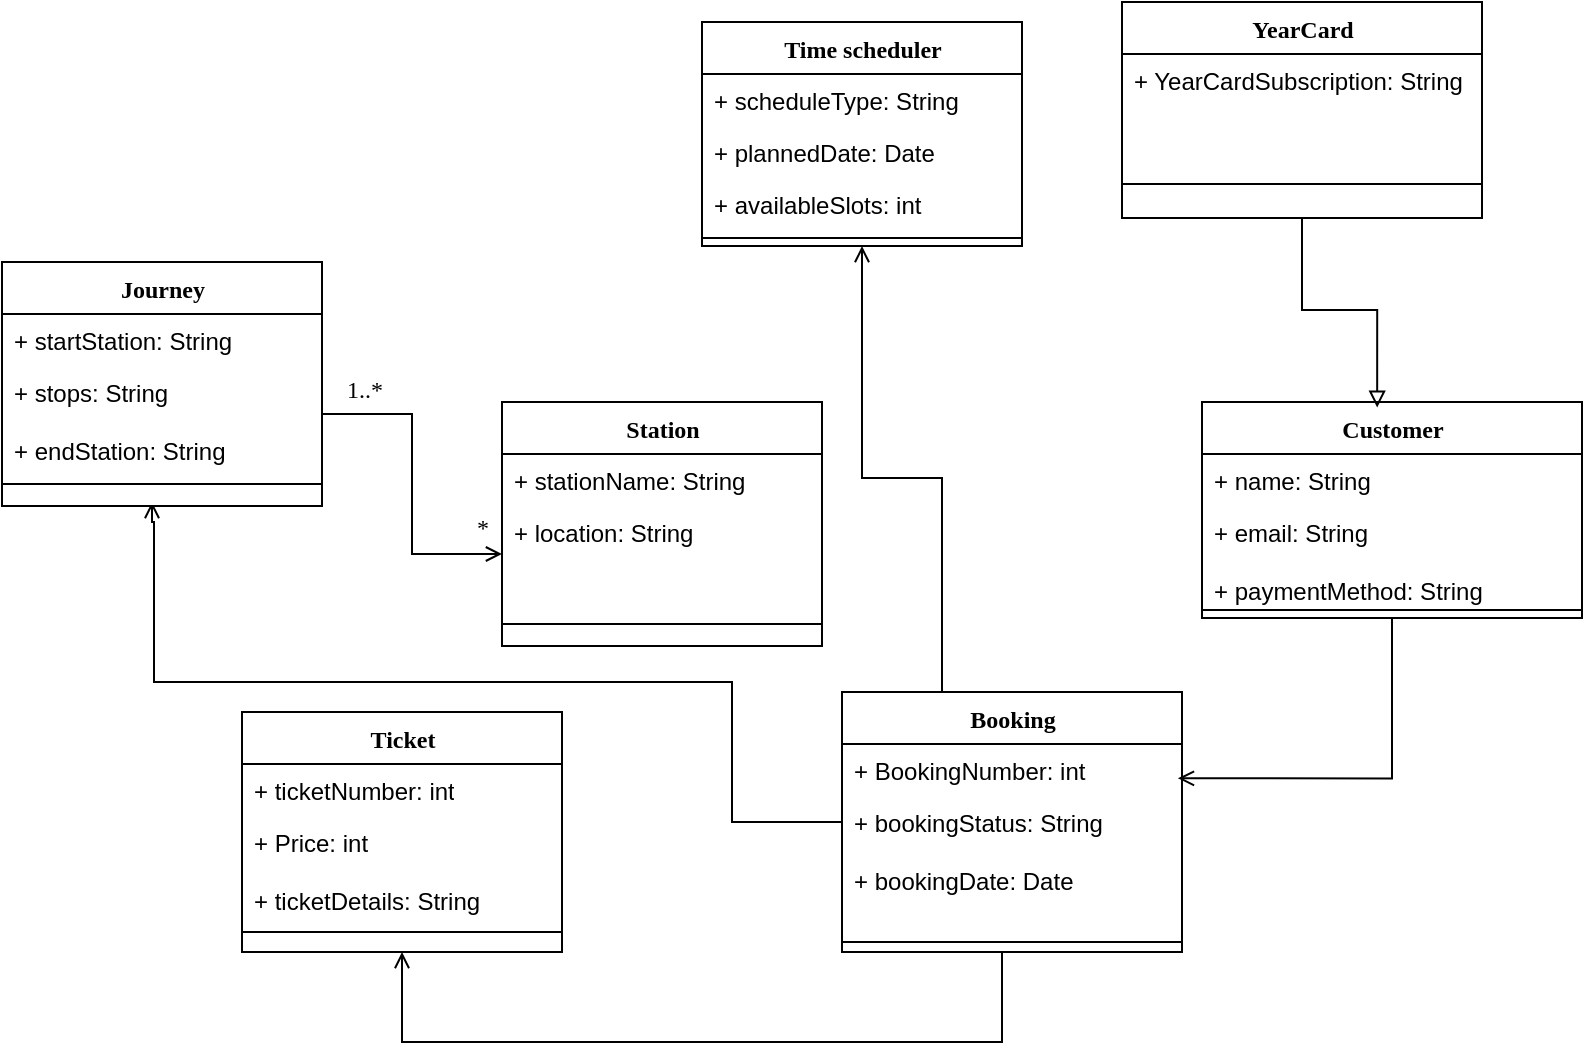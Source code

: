 <mxfile version="24.7.16">
  <diagram name="Page-1" id="6133507b-19e7-1e82-6fc7-422aa6c4b21f">
    <mxGraphModel dx="927" dy="547" grid="1" gridSize="10" guides="1" tooltips="1" connect="1" arrows="1" fold="1" page="1" pageScale="1" pageWidth="1100" pageHeight="850" background="none" math="0" shadow="0">
      <root>
        <mxCell id="0" />
        <mxCell id="1" parent="0" />
        <mxCell id="78961159f06e98e8-17" value="Customer" style="swimlane;html=1;fontStyle=1;align=center;verticalAlign=top;childLayout=stackLayout;horizontal=1;startSize=26;horizontalStack=0;resizeParent=1;resizeLast=0;collapsible=1;marginBottom=0;swimlaneFillColor=#ffffff;rounded=0;shadow=0;comic=0;labelBackgroundColor=none;strokeWidth=1;fillColor=none;fontFamily=Verdana;fontSize=12" parent="1" vertex="1">
          <mxGeometry x="850" y="290" width="190" height="108" as="geometry" />
        </mxCell>
        <mxCell id="78961159f06e98e8-23" value="+ name: String" style="text;html=1;strokeColor=none;fillColor=none;align=left;verticalAlign=top;spacingLeft=4;spacingRight=4;whiteSpace=wrap;overflow=hidden;rotatable=0;points=[[0,0.5],[1,0.5]];portConstraint=eastwest;" parent="78961159f06e98e8-17" vertex="1">
          <mxGeometry y="26" width="190" height="26" as="geometry" />
        </mxCell>
        <mxCell id="78961159f06e98e8-24" value="+ email: String&lt;div&gt;&lt;br&gt;&lt;/div&gt;&lt;div&gt;+ paymentMethod: String&lt;/div&gt;" style="text;html=1;strokeColor=none;fillColor=none;align=left;verticalAlign=top;spacingLeft=4;spacingRight=4;whiteSpace=wrap;overflow=hidden;rotatable=0;points=[[0,0.5],[1,0.5]];portConstraint=eastwest;" parent="78961159f06e98e8-17" vertex="1">
          <mxGeometry y="52" width="190" height="48" as="geometry" />
        </mxCell>
        <mxCell id="78961159f06e98e8-19" value="" style="line;html=1;strokeWidth=1;fillColor=none;align=left;verticalAlign=middle;spacingTop=-1;spacingLeft=3;spacingRight=3;rotatable=0;labelPosition=right;points=[];portConstraint=eastwest;" parent="78961159f06e98e8-17" vertex="1">
          <mxGeometry y="100" width="190" height="8" as="geometry" />
        </mxCell>
        <mxCell id="gyq0JLDCAdbeUaG6m7cD-36" style="edgeStyle=orthogonalEdgeStyle;rounded=0;orthogonalLoop=1;jettySize=auto;html=1;endArrow=open;endFill=0;" parent="1" source="78961159f06e98e8-82" target="gyq0JLDCAdbeUaG6m7cD-4" edge="1">
          <mxGeometry relative="1" as="geometry">
            <Array as="points">
              <mxPoint x="750" y="610" />
              <mxPoint x="450" y="610" />
            </Array>
          </mxGeometry>
        </mxCell>
        <mxCell id="gyq0JLDCAdbeUaG6m7cD-37" style="edgeStyle=orthogonalEdgeStyle;rounded=0;orthogonalLoop=1;jettySize=auto;html=1;entryX=0.5;entryY=1;entryDx=0;entryDy=0;endArrow=open;endFill=0;" parent="1" source="78961159f06e98e8-82" target="gyq0JLDCAdbeUaG6m7cD-7" edge="1">
          <mxGeometry relative="1" as="geometry">
            <mxPoint x="660" y="220" as="targetPoint" />
            <Array as="points">
              <mxPoint x="720" y="328" />
              <mxPoint x="680" y="328" />
              <mxPoint x="680" y="220" />
            </Array>
          </mxGeometry>
        </mxCell>
        <mxCell id="78961159f06e98e8-82" value="Booking" style="swimlane;html=1;fontStyle=1;align=center;verticalAlign=top;childLayout=stackLayout;horizontal=1;startSize=26;horizontalStack=0;resizeParent=1;resizeLast=0;collapsible=1;marginBottom=0;swimlaneFillColor=#ffffff;rounded=0;shadow=0;comic=0;labelBackgroundColor=none;strokeWidth=1;fillColor=none;fontFamily=Verdana;fontSize=12" parent="1" vertex="1">
          <mxGeometry x="670" y="435" width="170" height="130" as="geometry" />
        </mxCell>
        <mxCell id="78961159f06e98e8-84" value="+ BookingNumber: int" style="text;html=1;strokeColor=none;fillColor=none;align=left;verticalAlign=top;spacingLeft=4;spacingRight=4;whiteSpace=wrap;overflow=hidden;rotatable=0;points=[[0,0.5],[1,0.5]];portConstraint=eastwest;" parent="78961159f06e98e8-82" vertex="1">
          <mxGeometry y="26" width="170" height="26" as="geometry" />
        </mxCell>
        <mxCell id="gyq0JLDCAdbeUaG6m7cD-33" style="edgeStyle=orthogonalEdgeStyle;rounded=0;orthogonalLoop=1;jettySize=auto;html=1;endArrow=open;endFill=0;" parent="78961159f06e98e8-82" source="78961159f06e98e8-89" edge="1">
          <mxGeometry relative="1" as="geometry">
            <mxPoint x="-345" y="-95" as="targetPoint" />
            <Array as="points">
              <mxPoint x="-55" y="65" />
              <mxPoint x="-55" y="-5" />
              <mxPoint x="-344" y="-5" />
              <mxPoint x="-344" y="-85" />
            </Array>
          </mxGeometry>
        </mxCell>
        <mxCell id="78961159f06e98e8-89" value="+ bookingStatus: String&lt;div&gt;&lt;br&gt;&lt;/div&gt;&lt;div&gt;+ bookingDate: Date&lt;/div&gt;" style="text;html=1;strokeColor=none;fillColor=none;align=left;verticalAlign=top;spacingLeft=4;spacingRight=4;whiteSpace=wrap;overflow=hidden;rotatable=0;points=[[0,0.5],[1,0.5]];portConstraint=eastwest;" parent="78961159f06e98e8-82" vertex="1">
          <mxGeometry y="52" width="170" height="68" as="geometry" />
        </mxCell>
        <mxCell id="78961159f06e98e8-90" value="" style="line;html=1;strokeWidth=1;fillColor=none;align=left;verticalAlign=middle;spacingTop=-1;spacingLeft=3;spacingRight=3;rotatable=0;labelPosition=right;points=[];portConstraint=eastwest;" parent="78961159f06e98e8-82" vertex="1">
          <mxGeometry y="120" width="170" height="10" as="geometry" />
        </mxCell>
        <mxCell id="gyq0JLDCAdbeUaG6m7cD-1" value="Ticket" style="swimlane;html=1;fontStyle=1;align=center;verticalAlign=top;childLayout=stackLayout;horizontal=1;startSize=26;horizontalStack=0;resizeParent=1;resizeLast=0;collapsible=1;marginBottom=0;swimlaneFillColor=#ffffff;rounded=0;shadow=0;comic=0;labelBackgroundColor=none;strokeWidth=1;fillColor=none;fontFamily=Verdana;fontSize=12" parent="1" vertex="1">
          <mxGeometry x="370" y="445" width="160" height="120" as="geometry" />
        </mxCell>
        <mxCell id="gyq0JLDCAdbeUaG6m7cD-2" value="+ ticketNumber: int" style="text;html=1;strokeColor=none;fillColor=none;align=left;verticalAlign=top;spacingLeft=4;spacingRight=4;whiteSpace=wrap;overflow=hidden;rotatable=0;points=[[0,0.5],[1,0.5]];portConstraint=eastwest;" parent="gyq0JLDCAdbeUaG6m7cD-1" vertex="1">
          <mxGeometry y="26" width="160" height="26" as="geometry" />
        </mxCell>
        <mxCell id="gyq0JLDCAdbeUaG6m7cD-3" value="+ Price: int&lt;div&gt;&lt;br&gt;&lt;div&gt;+ ticketDetails: String&lt;/div&gt;&lt;/div&gt;" style="text;html=1;strokeColor=none;fillColor=none;align=left;verticalAlign=top;spacingLeft=4;spacingRight=4;whiteSpace=wrap;overflow=hidden;rotatable=0;points=[[0,0.5],[1,0.5]];portConstraint=eastwest;" parent="gyq0JLDCAdbeUaG6m7cD-1" vertex="1">
          <mxGeometry y="52" width="160" height="48" as="geometry" />
        </mxCell>
        <mxCell id="gyq0JLDCAdbeUaG6m7cD-4" value="" style="line;html=1;strokeWidth=1;fillColor=none;align=left;verticalAlign=middle;spacingTop=-1;spacingLeft=3;spacingRight=3;rotatable=0;labelPosition=right;points=[];portConstraint=eastwest;" parent="gyq0JLDCAdbeUaG6m7cD-1" vertex="1">
          <mxGeometry y="100" width="160" height="20" as="geometry" />
        </mxCell>
        <mxCell id="gyq0JLDCAdbeUaG6m7cD-7" value="Time scheduler" style="swimlane;html=1;fontStyle=1;align=center;verticalAlign=top;childLayout=stackLayout;horizontal=1;startSize=26;horizontalStack=0;resizeParent=1;resizeLast=0;collapsible=1;marginBottom=0;swimlaneFillColor=#ffffff;rounded=0;shadow=0;comic=0;labelBackgroundColor=none;strokeWidth=1;fillColor=none;fontFamily=Verdana;fontSize=12" parent="1" vertex="1">
          <mxGeometry x="600" y="100" width="160" height="112" as="geometry" />
        </mxCell>
        <mxCell id="gyq0JLDCAdbeUaG6m7cD-8" value="+ scheduleType: String" style="text;html=1;strokeColor=none;fillColor=none;align=left;verticalAlign=top;spacingLeft=4;spacingRight=4;whiteSpace=wrap;overflow=hidden;rotatable=0;points=[[0,0.5],[1,0.5]];portConstraint=eastwest;" parent="gyq0JLDCAdbeUaG6m7cD-7" vertex="1">
          <mxGeometry y="26" width="160" height="26" as="geometry" />
        </mxCell>
        <mxCell id="gyq0JLDCAdbeUaG6m7cD-9" value="+ plannedDate: Date" style="text;html=1;strokeColor=none;fillColor=none;align=left;verticalAlign=top;spacingLeft=4;spacingRight=4;whiteSpace=wrap;overflow=hidden;rotatable=0;points=[[0,0.5],[1,0.5]];portConstraint=eastwest;" parent="gyq0JLDCAdbeUaG6m7cD-7" vertex="1">
          <mxGeometry y="52" width="160" height="26" as="geometry" />
        </mxCell>
        <mxCell id="gyq0JLDCAdbeUaG6m7cD-10" value="+ availableSlots: int" style="text;html=1;strokeColor=none;fillColor=none;align=left;verticalAlign=top;spacingLeft=4;spacingRight=4;whiteSpace=wrap;overflow=hidden;rotatable=0;points=[[0,0.5],[1,0.5]];portConstraint=eastwest;" parent="gyq0JLDCAdbeUaG6m7cD-7" vertex="1">
          <mxGeometry y="78" width="160" height="26" as="geometry" />
        </mxCell>
        <mxCell id="gyq0JLDCAdbeUaG6m7cD-11" value="" style="line;html=1;strokeWidth=1;fillColor=none;align=left;verticalAlign=middle;spacingTop=-1;spacingLeft=3;spacingRight=3;rotatable=0;labelPosition=right;points=[];portConstraint=eastwest;" parent="gyq0JLDCAdbeUaG6m7cD-7" vertex="1">
          <mxGeometry y="104" width="160" height="8" as="geometry" />
        </mxCell>
        <mxCell id="gyq0JLDCAdbeUaG6m7cD-13" value="Journey" style="swimlane;html=1;fontStyle=1;align=center;verticalAlign=top;childLayout=stackLayout;horizontal=1;startSize=26;horizontalStack=0;resizeParent=1;resizeLast=0;collapsible=1;marginBottom=0;swimlaneFillColor=#ffffff;rounded=0;shadow=0;comic=0;labelBackgroundColor=none;strokeWidth=1;fillColor=none;fontFamily=Verdana;fontSize=12" parent="1" vertex="1">
          <mxGeometry x="250" y="220" width="160" height="122" as="geometry" />
        </mxCell>
        <mxCell id="gyq0JLDCAdbeUaG6m7cD-14" value="+ startStation: String&lt;div&gt;&lt;br&gt;&lt;/div&gt;&lt;div&gt;&lt;br&gt;&lt;/div&gt;" style="text;html=1;strokeColor=none;fillColor=none;align=left;verticalAlign=top;spacingLeft=4;spacingRight=4;whiteSpace=wrap;overflow=hidden;rotatable=0;points=[[0,0.5],[1,0.5]];portConstraint=eastwest;" parent="gyq0JLDCAdbeUaG6m7cD-13" vertex="1">
          <mxGeometry y="26" width="160" height="26" as="geometry" />
        </mxCell>
        <mxCell id="gyq0JLDCAdbeUaG6m7cD-15" value="&lt;div&gt;+ stops: String&lt;/div&gt;&lt;div&gt;&lt;br&gt;&lt;/div&gt;+ endStation: String&lt;div&gt;&lt;br&gt;&lt;/div&gt;&lt;div&gt;&lt;br&gt;&lt;/div&gt;" style="text;html=1;strokeColor=none;fillColor=none;align=left;verticalAlign=top;spacingLeft=4;spacingRight=4;whiteSpace=wrap;overflow=hidden;rotatable=0;points=[[0,0.5],[1,0.5]];portConstraint=eastwest;" parent="gyq0JLDCAdbeUaG6m7cD-13" vertex="1">
          <mxGeometry y="52" width="160" height="48" as="geometry" />
        </mxCell>
        <mxCell id="gyq0JLDCAdbeUaG6m7cD-16" value="" style="line;html=1;strokeWidth=1;fillColor=none;align=left;verticalAlign=middle;spacingTop=-1;spacingLeft=3;spacingRight=3;rotatable=0;labelPosition=right;points=[];portConstraint=eastwest;" parent="gyq0JLDCAdbeUaG6m7cD-13" vertex="1">
          <mxGeometry y="100" width="160" height="22" as="geometry" />
        </mxCell>
        <mxCell id="gyq0JLDCAdbeUaG6m7cD-26" value="Station" style="swimlane;html=1;fontStyle=1;align=center;verticalAlign=top;childLayout=stackLayout;horizontal=1;startSize=26;horizontalStack=0;resizeParent=1;resizeLast=0;collapsible=1;marginBottom=0;swimlaneFillColor=#ffffff;rounded=0;shadow=0;comic=0;labelBackgroundColor=none;strokeWidth=1;fillColor=none;fontFamily=Verdana;fontSize=12" parent="1" vertex="1">
          <mxGeometry x="500" y="290" width="160" height="122" as="geometry" />
        </mxCell>
        <mxCell id="gyq0JLDCAdbeUaG6m7cD-27" value="+ stationName: String&lt;div&gt;&lt;br&gt;&lt;/div&gt;&lt;div&gt;&lt;br&gt;&lt;/div&gt;" style="text;html=1;strokeColor=none;fillColor=none;align=left;verticalAlign=top;spacingLeft=4;spacingRight=4;whiteSpace=wrap;overflow=hidden;rotatable=0;points=[[0,0.5],[1,0.5]];portConstraint=eastwest;" parent="gyq0JLDCAdbeUaG6m7cD-26" vertex="1">
          <mxGeometry y="26" width="160" height="26" as="geometry" />
        </mxCell>
        <mxCell id="gyq0JLDCAdbeUaG6m7cD-28" value="&lt;div&gt;+ location: String&lt;/div&gt;&lt;div&gt;&lt;br&gt;&lt;/div&gt;" style="text;html=1;strokeColor=none;fillColor=none;align=left;verticalAlign=top;spacingLeft=4;spacingRight=4;whiteSpace=wrap;overflow=hidden;rotatable=0;points=[[0,0.5],[1,0.5]];portConstraint=eastwest;" parent="gyq0JLDCAdbeUaG6m7cD-26" vertex="1">
          <mxGeometry y="52" width="160" height="48" as="geometry" />
        </mxCell>
        <mxCell id="gyq0JLDCAdbeUaG6m7cD-29" value="" style="line;html=1;strokeWidth=1;fillColor=none;align=left;verticalAlign=middle;spacingTop=-1;spacingLeft=3;spacingRight=3;rotatable=0;labelPosition=right;points=[];portConstraint=eastwest;" parent="gyq0JLDCAdbeUaG6m7cD-26" vertex="1">
          <mxGeometry y="100" width="160" height="22" as="geometry" />
        </mxCell>
        <mxCell id="gyq0JLDCAdbeUaG6m7cD-30" style="edgeStyle=orthogonalEdgeStyle;rounded=0;orthogonalLoop=1;jettySize=auto;html=1;entryX=0;entryY=0.5;entryDx=0;entryDy=0;endArrow=open;endFill=0;" parent="1" source="gyq0JLDCAdbeUaG6m7cD-15" target="gyq0JLDCAdbeUaG6m7cD-28" edge="1">
          <mxGeometry relative="1" as="geometry" />
        </mxCell>
        <mxCell id="gyq0JLDCAdbeUaG6m7cD-31" value="1..*" style="text;html=1;resizable=0;points=[];align=center;verticalAlign=middle;labelBackgroundColor=#ffffff;fontSize=12;fontFamily=Verdana" parent="1" vertex="1" connectable="0">
          <mxGeometry x="454.176" y="240" as="geometry">
            <mxPoint x="-23" y="44" as="offset" />
          </mxGeometry>
        </mxCell>
        <mxCell id="gyq0JLDCAdbeUaG6m7cD-32" value="*" style="text;html=1;resizable=0;points=[];align=center;verticalAlign=middle;labelBackgroundColor=#ffffff;fontSize=12;fontFamily=Verdana" parent="1" vertex="1" connectable="0">
          <mxGeometry x="660" y="250" as="geometry">
            <mxPoint x="-170" y="103" as="offset" />
          </mxGeometry>
        </mxCell>
        <mxCell id="gyq0JLDCAdbeUaG6m7cD-35" style="edgeStyle=orthogonalEdgeStyle;rounded=0;orthogonalLoop=1;jettySize=auto;html=1;entryX=0.988;entryY=-0.13;entryDx=0;entryDy=0;entryPerimeter=0;endArrow=open;endFill=0;" parent="1" source="78961159f06e98e8-17" target="78961159f06e98e8-89" edge="1">
          <mxGeometry relative="1" as="geometry" />
        </mxCell>
        <mxCell id="gyq0JLDCAdbeUaG6m7cD-38" value="YearCard" style="swimlane;html=1;fontStyle=1;align=center;verticalAlign=top;childLayout=stackLayout;horizontal=1;startSize=26;horizontalStack=0;resizeParent=1;resizeLast=0;collapsible=1;marginBottom=0;swimlaneFillColor=#ffffff;rounded=0;shadow=0;comic=0;labelBackgroundColor=none;strokeWidth=1;fillColor=none;fontFamily=Verdana;fontSize=12" parent="1" vertex="1">
          <mxGeometry x="810" y="90" width="180" height="108" as="geometry" />
        </mxCell>
        <mxCell id="gyq0JLDCAdbeUaG6m7cD-40" value="&lt;div&gt;&lt;span style=&quot;background-color: initial;&quot;&gt;+ YearCardSubscription: String&lt;/span&gt;&lt;br&gt;&lt;/div&gt;" style="text;html=1;strokeColor=none;fillColor=none;align=left;verticalAlign=top;spacingLeft=4;spacingRight=4;whiteSpace=wrap;overflow=hidden;rotatable=0;points=[[0,0.5],[1,0.5]];portConstraint=eastwest;" parent="gyq0JLDCAdbeUaG6m7cD-38" vertex="1">
          <mxGeometry y="26" width="180" height="48" as="geometry" />
        </mxCell>
        <mxCell id="gyq0JLDCAdbeUaG6m7cD-41" value="" style="line;html=1;strokeWidth=1;fillColor=none;align=left;verticalAlign=middle;spacingTop=-1;spacingLeft=3;spacingRight=3;rotatable=0;labelPosition=right;points=[];portConstraint=eastwest;" parent="gyq0JLDCAdbeUaG6m7cD-38" vertex="1">
          <mxGeometry y="74" width="180" height="34" as="geometry" />
        </mxCell>
        <mxCell id="gyq0JLDCAdbeUaG6m7cD-45" style="edgeStyle=orthogonalEdgeStyle;rounded=0;orthogonalLoop=1;jettySize=auto;html=1;entryX=0.461;entryY=0.026;entryDx=0;entryDy=0;entryPerimeter=0;endArrow=block;endFill=0;" parent="1" source="gyq0JLDCAdbeUaG6m7cD-38" target="78961159f06e98e8-17" edge="1">
          <mxGeometry relative="1" as="geometry" />
        </mxCell>
      </root>
    </mxGraphModel>
  </diagram>
</mxfile>
